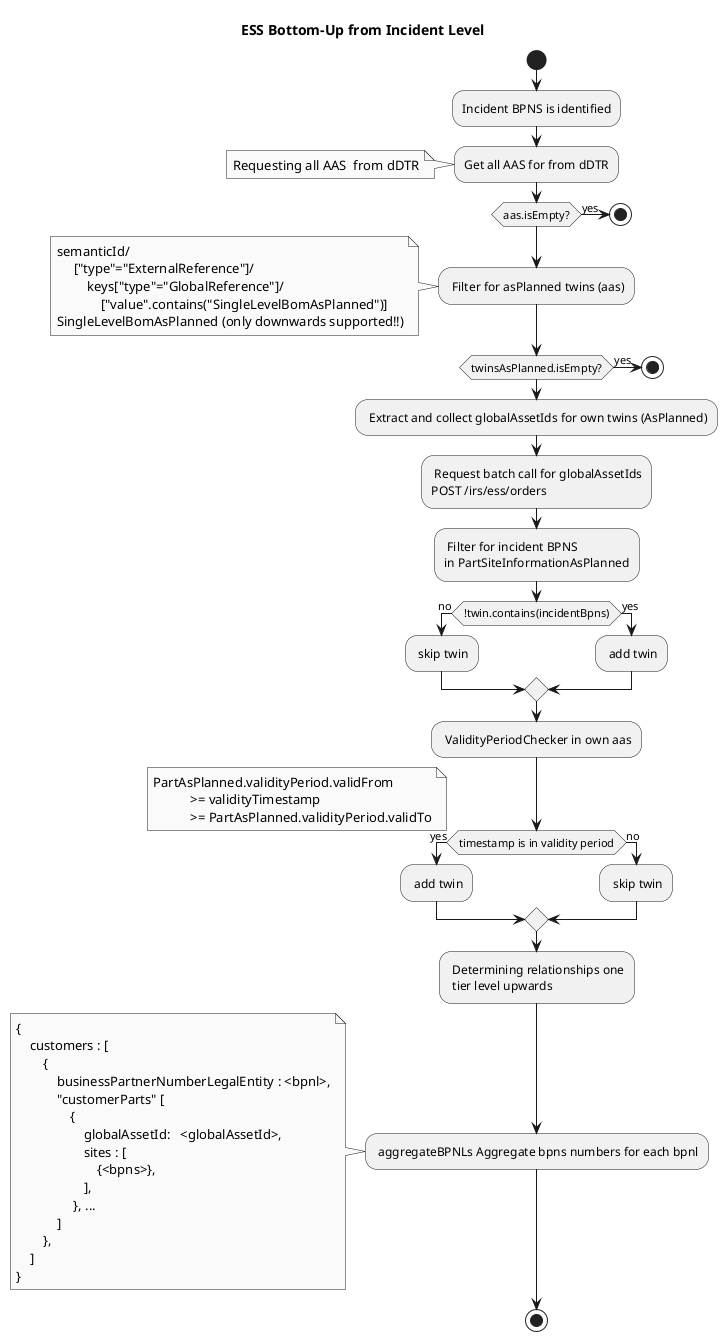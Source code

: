 @startuml
skinparam monochrome true
skinparam shadowing false
skinparam defaultFontName "Architects daughter"
title "ESS Bottom-Up from Incident Level"


| OEM  - IRS Incident Tier Level |
start
:Incident BPNS is identified;
:Get all AAS for from dDTR;
note left
   Requesting all AAS  from dDTR
end note
if(aas.isEmpty?) then (yes)
    stop
endif

: Filter for asPlanned twins (aas);
note left
               semanticId/
                    ["type"="ExternalReference"]/
                        keys["type"="GlobalReference"]/
                            ["value".contains("SingleLevelBomAsPlanned")]
               SingleLevelBomAsPlanned (only downwards supported!!)
end note
if(twinsAsPlanned.isEmpty?) then (yes)
    stop
endif

: Extract and collect globalAssetIds for own twins (AsPlanned);
: Request batch call for globalAssetIds
POST /irs/ess/orders;


: Filter for incident BPNS
in PartSiteInformationAsPlanned;

if(!twin.contains(incidentBpns)) then (no)
    : skip twin;
else (yes)
    : add twin;
endif

: ValidityPeriodChecker in own aas;
if(timestamp is in validity period) then (yes)
note left
    PartAsPlanned.validityPeriod.validFrom
               >= validityTimestamp
               >= PartAsPlanned.validityPeriod.validTo
end note
    : add twin;
else (no)
    : skip twin;
endif


: Determining relationships one
 tier level upwards;

: aggregateBPNLs Aggregate bpns numbers for each bpnl;
      note left
            {
                customers : [
                    {
                        businessPartnerNumberLegalEntity : <bpnl>,
                        "customerParts" [
                            {
                                globalAssetId:   <globalAssetId>,
                                sites : [
                                    {<bpns>},
                                ],
                             }, ...
                        ]
                    },
                ]
            }
        end note
stop

@enduml